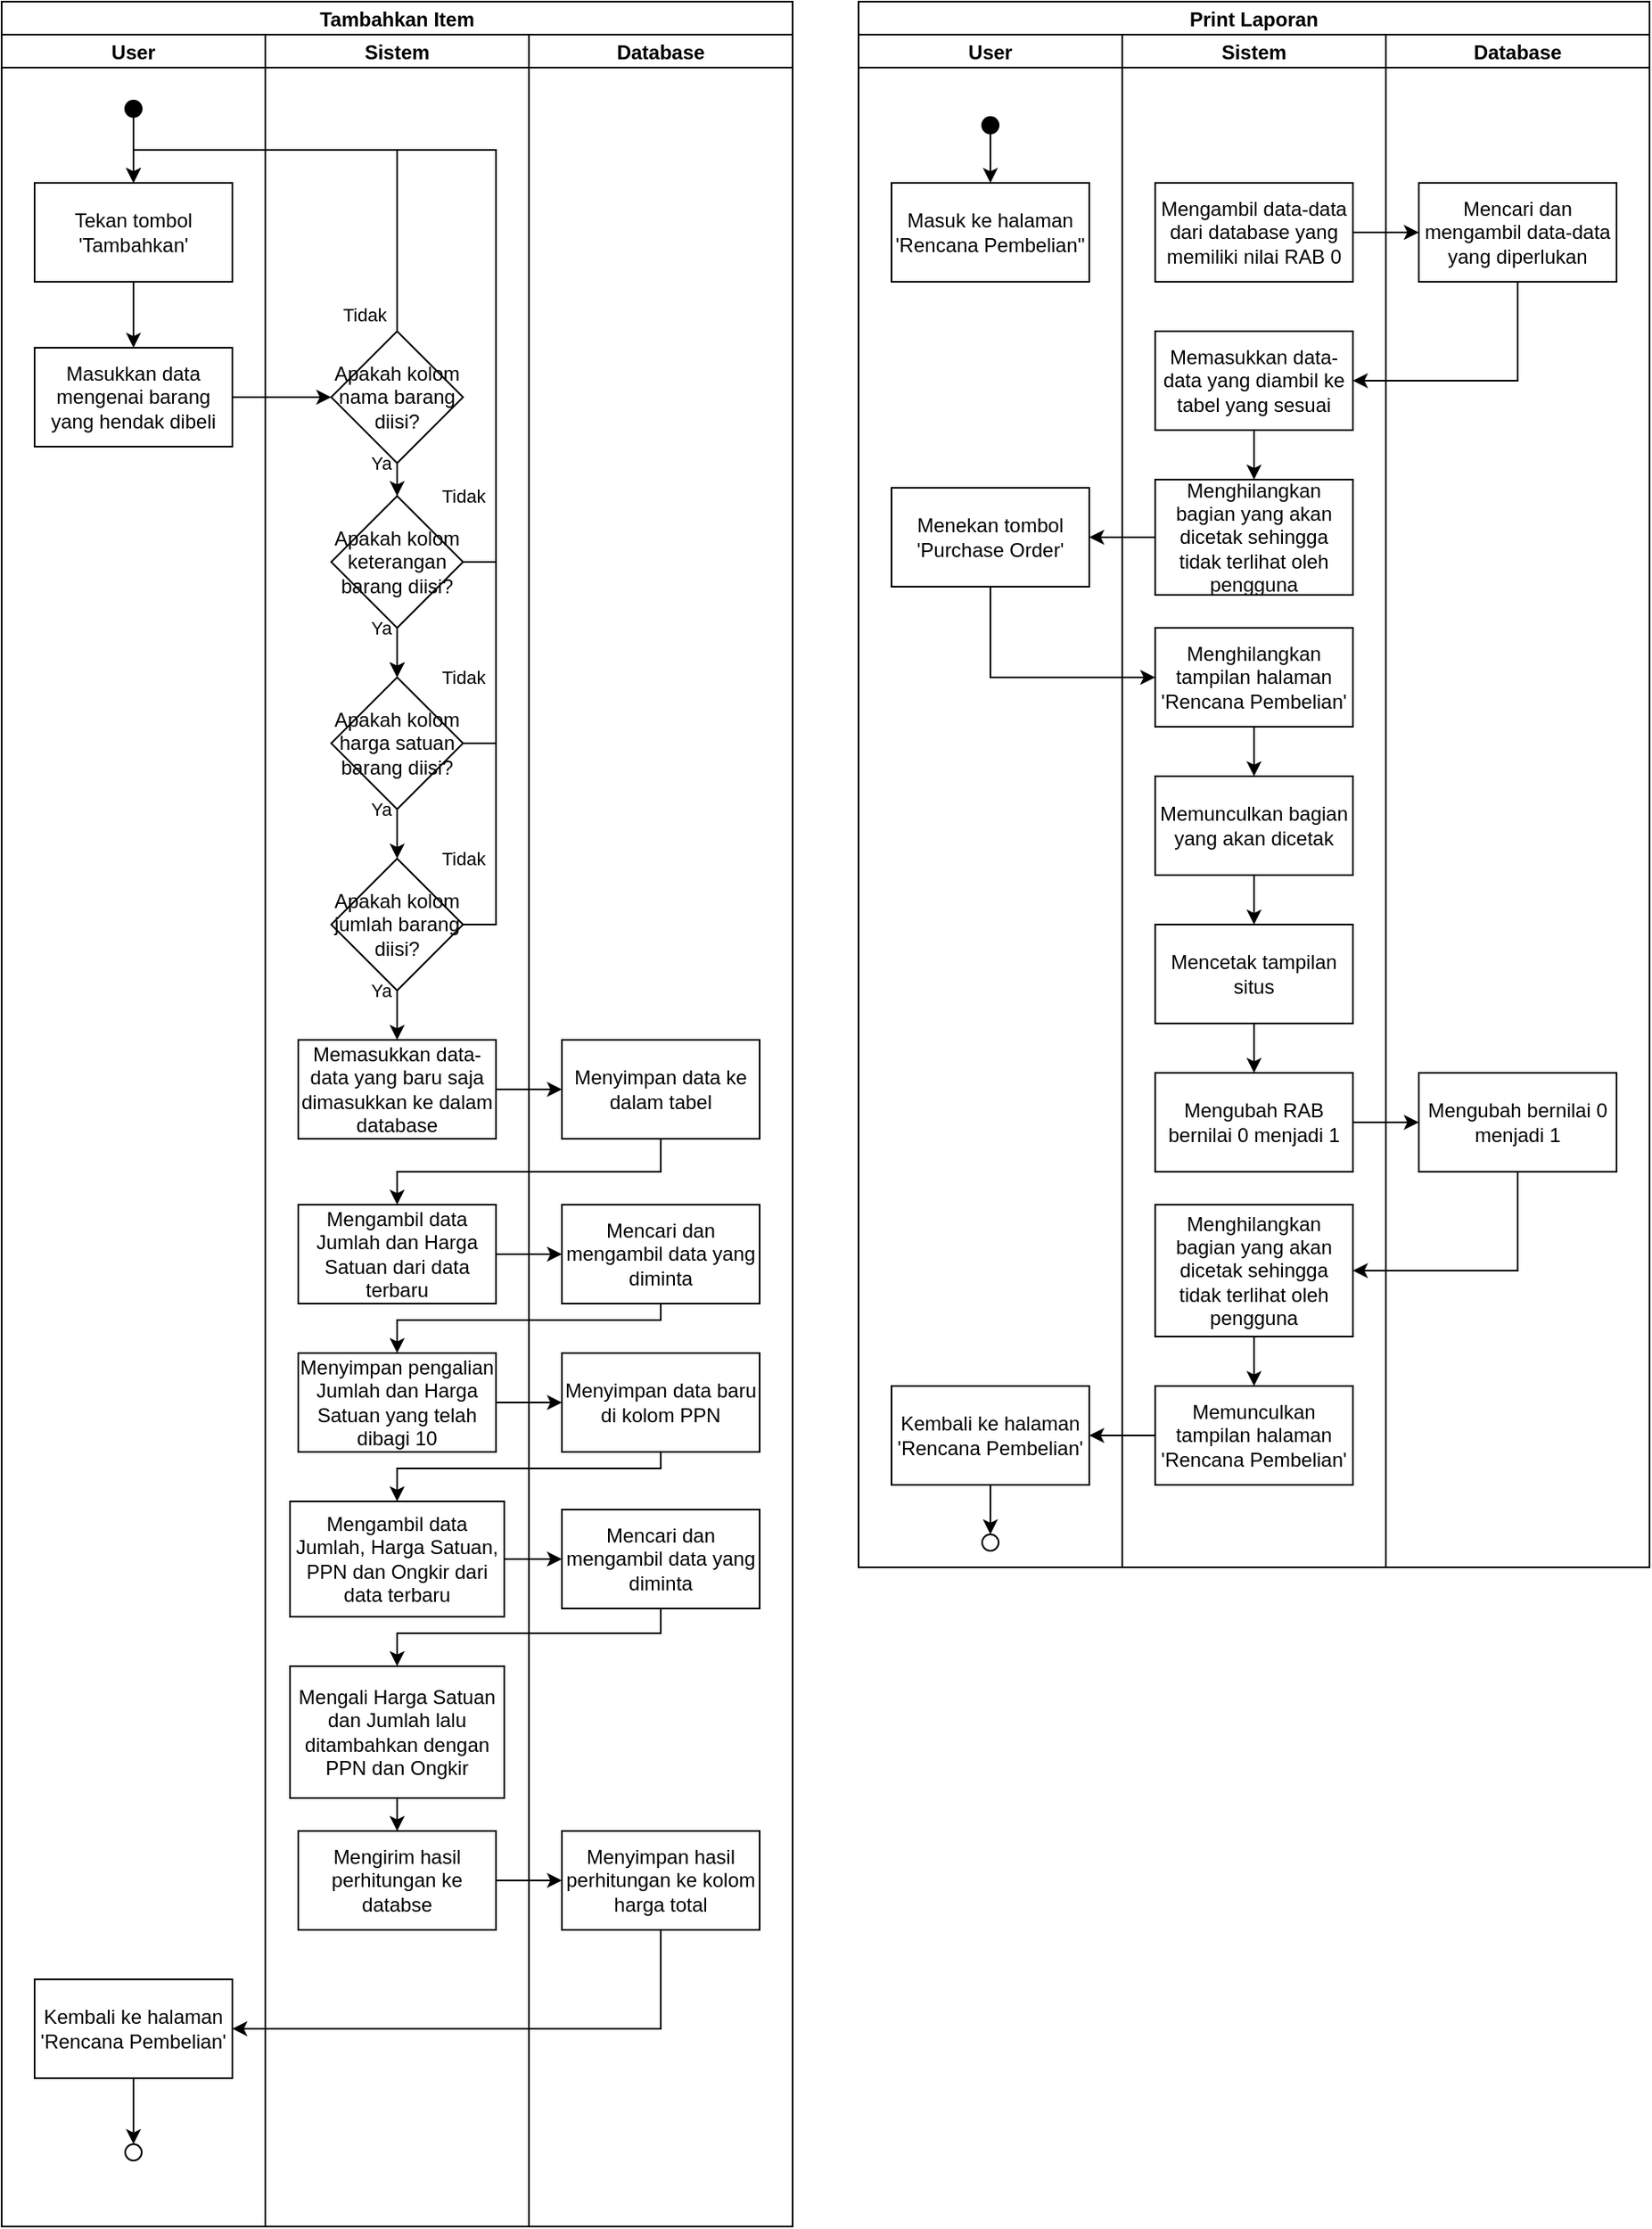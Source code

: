 <mxfile version="16.0.3" type="device"><diagram id="oV22m1sZ9JzdikuuTh-x" name="Page-1"><mxGraphModel dx="827" dy="1583" grid="1" gridSize="10" guides="1" tooltips="1" connect="1" arrows="1" fold="1" page="1" pageScale="1" pageWidth="850" pageHeight="1100" math="0" shadow="0"><root><mxCell id="0"/><mxCell id="1" parent="0"/><mxCell id="W0EeE4xZRouURpF5LVWu-1" value="Tambahkan Item" style="swimlane;childLayout=stackLayout;resizeParent=1;resizeParentMax=0;startSize=20;" vertex="1" parent="1"><mxGeometry y="-1080" width="480" height="1350" as="geometry"/></mxCell><mxCell id="W0EeE4xZRouURpF5LVWu-2" value="User" style="swimlane;startSize=20;" vertex="1" parent="W0EeE4xZRouURpF5LVWu-1"><mxGeometry y="20" width="160" height="1330" as="geometry"/></mxCell><mxCell id="W0EeE4xZRouURpF5LVWu-9" style="edgeStyle=orthogonalEdgeStyle;rounded=0;orthogonalLoop=1;jettySize=auto;html=1;entryX=0.5;entryY=0;entryDx=0;entryDy=0;" edge="1" parent="W0EeE4xZRouURpF5LVWu-2" source="W0EeE4xZRouURpF5LVWu-5" target="W0EeE4xZRouURpF5LVWu-8"><mxGeometry relative="1" as="geometry"/></mxCell><mxCell id="W0EeE4xZRouURpF5LVWu-5" value="Tekan tombol 'Tambahkan'" style="rounded=0;whiteSpace=wrap;html=1;" vertex="1" parent="W0EeE4xZRouURpF5LVWu-2"><mxGeometry x="20" y="90" width="120" height="60" as="geometry"/></mxCell><mxCell id="W0EeE4xZRouURpF5LVWu-7" style="edgeStyle=orthogonalEdgeStyle;rounded=0;orthogonalLoop=1;jettySize=auto;html=1;entryX=0.5;entryY=0;entryDx=0;entryDy=0;" edge="1" parent="W0EeE4xZRouURpF5LVWu-2" source="W0EeE4xZRouURpF5LVWu-6" target="W0EeE4xZRouURpF5LVWu-5"><mxGeometry relative="1" as="geometry"/></mxCell><mxCell id="W0EeE4xZRouURpF5LVWu-6" value="" style="ellipse;whiteSpace=wrap;html=1;aspect=fixed;fillColor=#000000;" vertex="1" parent="W0EeE4xZRouURpF5LVWu-2"><mxGeometry x="75" y="40" width="10" height="10" as="geometry"/></mxCell><mxCell id="W0EeE4xZRouURpF5LVWu-8" value="Masukkan data mengenai barang yang hendak dibeli" style="rounded=0;whiteSpace=wrap;html=1;fillColor=#FFFFFF;" vertex="1" parent="W0EeE4xZRouURpF5LVWu-2"><mxGeometry x="20" y="190" width="120" height="60" as="geometry"/></mxCell><mxCell id="W0EeE4xZRouURpF5LVWu-57" style="edgeStyle=orthogonalEdgeStyle;rounded=0;orthogonalLoop=1;jettySize=auto;html=1;entryX=0.5;entryY=0;entryDx=0;entryDy=0;" edge="1" parent="W0EeE4xZRouURpF5LVWu-2" source="W0EeE4xZRouURpF5LVWu-54" target="W0EeE4xZRouURpF5LVWu-56"><mxGeometry relative="1" as="geometry"/></mxCell><mxCell id="W0EeE4xZRouURpF5LVWu-54" value="Kembali ke halaman 'Rencana Pembelian'" style="rounded=0;whiteSpace=wrap;html=1;fillColor=#FFFFFF;" vertex="1" parent="W0EeE4xZRouURpF5LVWu-2"><mxGeometry x="20" y="1180" width="120" height="60" as="geometry"/></mxCell><mxCell id="W0EeE4xZRouURpF5LVWu-56" value="" style="ellipse;whiteSpace=wrap;html=1;aspect=fixed;fillColor=#FFFFFF;" vertex="1" parent="W0EeE4xZRouURpF5LVWu-2"><mxGeometry x="75" y="1280" width="10" height="10" as="geometry"/></mxCell><mxCell id="W0EeE4xZRouURpF5LVWu-3" value="Sistem" style="swimlane;startSize=20;" vertex="1" parent="W0EeE4xZRouURpF5LVWu-1"><mxGeometry x="160" y="20" width="160" height="1330" as="geometry"/></mxCell><mxCell id="W0EeE4xZRouURpF5LVWu-12" value="Memasukkan data-data yang baru saja dimasukkan ke dalam database" style="rounded=0;whiteSpace=wrap;html=1;fillColor=#FFFFFF;" vertex="1" parent="W0EeE4xZRouURpF5LVWu-3"><mxGeometry x="20" y="610" width="120" height="60" as="geometry"/></mxCell><mxCell id="W0EeE4xZRouURpF5LVWu-21" value="Ya" style="edgeStyle=orthogonalEdgeStyle;rounded=0;orthogonalLoop=1;jettySize=auto;html=1;entryX=0.5;entryY=0;entryDx=0;entryDy=0;" edge="1" parent="W0EeE4xZRouURpF5LVWu-3" source="W0EeE4xZRouURpF5LVWu-17" target="W0EeE4xZRouURpF5LVWu-20"><mxGeometry x="0.333" y="-10" relative="1" as="geometry"><mxPoint as="offset"/></mxGeometry></mxCell><mxCell id="W0EeE4xZRouURpF5LVWu-17" value="Apakah kolom nama barang diisi?" style="rhombus;whiteSpace=wrap;html=1;fillColor=#FFFFFF;" vertex="1" parent="W0EeE4xZRouURpF5LVWu-3"><mxGeometry x="40" y="180" width="80" height="80" as="geometry"/></mxCell><mxCell id="W0EeE4xZRouURpF5LVWu-25" style="edgeStyle=orthogonalEdgeStyle;rounded=0;orthogonalLoop=1;jettySize=auto;html=1;entryX=0.5;entryY=0;entryDx=0;entryDy=0;" edge="1" parent="W0EeE4xZRouURpF5LVWu-3" source="W0EeE4xZRouURpF5LVWu-20" target="W0EeE4xZRouURpF5LVWu-24"><mxGeometry relative="1" as="geometry"/></mxCell><mxCell id="W0EeE4xZRouURpF5LVWu-26" value="Ya" style="edgeStyle=orthogonalEdgeStyle;rounded=0;orthogonalLoop=1;jettySize=auto;html=1;" edge="1" parent="W0EeE4xZRouURpF5LVWu-3" source="W0EeE4xZRouURpF5LVWu-20" target="W0EeE4xZRouURpF5LVWu-24"><mxGeometry x="-1" y="-10" relative="1" as="geometry"><mxPoint as="offset"/></mxGeometry></mxCell><mxCell id="W0EeE4xZRouURpF5LVWu-20" value="Apakah kolom keterangan barang diisi?" style="rhombus;whiteSpace=wrap;html=1;fillColor=#FFFFFF;" vertex="1" parent="W0EeE4xZRouURpF5LVWu-3"><mxGeometry x="40" y="280" width="80" height="80" as="geometry"/></mxCell><mxCell id="W0EeE4xZRouURpF5LVWu-29" value="Ya" style="edgeStyle=orthogonalEdgeStyle;rounded=0;orthogonalLoop=1;jettySize=auto;html=1;entryX=0.5;entryY=0;entryDx=0;entryDy=0;" edge="1" parent="W0EeE4xZRouURpF5LVWu-3" source="W0EeE4xZRouURpF5LVWu-24" target="W0EeE4xZRouURpF5LVWu-28"><mxGeometry x="-1" y="-10" relative="1" as="geometry"><mxPoint as="offset"/></mxGeometry></mxCell><mxCell id="W0EeE4xZRouURpF5LVWu-24" value="Apakah kolom harga satuan barang diisi?" style="rhombus;whiteSpace=wrap;html=1;fillColor=#FFFFFF;" vertex="1" parent="W0EeE4xZRouURpF5LVWu-3"><mxGeometry x="40" y="390" width="80" height="80" as="geometry"/></mxCell><mxCell id="W0EeE4xZRouURpF5LVWu-32" value="Ya" style="edgeStyle=orthogonalEdgeStyle;rounded=0;orthogonalLoop=1;jettySize=auto;html=1;entryX=0.5;entryY=0;entryDx=0;entryDy=0;" edge="1" parent="W0EeE4xZRouURpF5LVWu-3" source="W0EeE4xZRouURpF5LVWu-28" target="W0EeE4xZRouURpF5LVWu-12"><mxGeometry x="-1" y="-10" relative="1" as="geometry"><mxPoint as="offset"/></mxGeometry></mxCell><mxCell id="W0EeE4xZRouURpF5LVWu-28" value="Apakah kolom jumlah barang diisi?" style="rhombus;whiteSpace=wrap;html=1;fillColor=#FFFFFF;" vertex="1" parent="W0EeE4xZRouURpF5LVWu-3"><mxGeometry x="40" y="500" width="80" height="80" as="geometry"/></mxCell><mxCell id="W0EeE4xZRouURpF5LVWu-33" value="Mengambil data Jumlah dan Harga Satuan dari data terbaru" style="rounded=0;whiteSpace=wrap;html=1;fillColor=#FFFFFF;" vertex="1" parent="W0EeE4xZRouURpF5LVWu-3"><mxGeometry x="20" y="710" width="120" height="60" as="geometry"/></mxCell><mxCell id="W0EeE4xZRouURpF5LVWu-38" value="Menyimpan pengalian Jumlah dan Harga Satuan yang telah dibagi 10" style="rounded=0;whiteSpace=wrap;html=1;fillColor=#FFFFFF;" vertex="1" parent="W0EeE4xZRouURpF5LVWu-3"><mxGeometry x="20" y="800" width="120" height="60" as="geometry"/></mxCell><mxCell id="W0EeE4xZRouURpF5LVWu-42" value="Mengambil data Jumlah, Harga Satuan, PPN dan Ongkir dari data terbaru" style="rounded=0;whiteSpace=wrap;html=1;fillColor=#FFFFFF;" vertex="1" parent="W0EeE4xZRouURpF5LVWu-3"><mxGeometry x="15" y="890" width="130" height="70" as="geometry"/></mxCell><mxCell id="W0EeE4xZRouURpF5LVWu-51" style="edgeStyle=orthogonalEdgeStyle;rounded=0;orthogonalLoop=1;jettySize=auto;html=1;entryX=0.5;entryY=0;entryDx=0;entryDy=0;" edge="1" parent="W0EeE4xZRouURpF5LVWu-3" source="W0EeE4xZRouURpF5LVWu-47" target="W0EeE4xZRouURpF5LVWu-50"><mxGeometry relative="1" as="geometry"/></mxCell><mxCell id="W0EeE4xZRouURpF5LVWu-47" value="Mengali Harga Satuan dan Jumlah lalu ditambahkan dengan PPN dan Ongkir" style="rounded=0;whiteSpace=wrap;html=1;fillColor=#FFFFFF;" vertex="1" parent="W0EeE4xZRouURpF5LVWu-3"><mxGeometry x="15" y="990" width="130" height="80" as="geometry"/></mxCell><mxCell id="W0EeE4xZRouURpF5LVWu-50" value="Mengirim hasil perhitungan ke databse" style="rounded=0;whiteSpace=wrap;html=1;fillColor=#FFFFFF;" vertex="1" parent="W0EeE4xZRouURpF5LVWu-3"><mxGeometry x="20" y="1090" width="120" height="60" as="geometry"/></mxCell><mxCell id="W0EeE4xZRouURpF5LVWu-18" style="edgeStyle=orthogonalEdgeStyle;rounded=0;orthogonalLoop=1;jettySize=auto;html=1;entryX=0;entryY=0.5;entryDx=0;entryDy=0;" edge="1" parent="W0EeE4xZRouURpF5LVWu-1" source="W0EeE4xZRouURpF5LVWu-8" target="W0EeE4xZRouURpF5LVWu-17"><mxGeometry relative="1" as="geometry"/></mxCell><mxCell id="W0EeE4xZRouURpF5LVWu-19" value="Tidak" style="edgeStyle=orthogonalEdgeStyle;rounded=0;orthogonalLoop=1;jettySize=auto;html=1;entryX=0.5;entryY=0;entryDx=0;entryDy=0;" edge="1" parent="W0EeE4xZRouURpF5LVWu-1" source="W0EeE4xZRouURpF5LVWu-17" target="W0EeE4xZRouURpF5LVWu-5"><mxGeometry x="-0.931" y="20" relative="1" as="geometry"><mxPoint x="80" y="100" as="targetPoint"/><Array as="points"><mxPoint x="240" y="90"/><mxPoint x="80" y="90"/></Array><mxPoint as="offset"/></mxGeometry></mxCell><mxCell id="W0EeE4xZRouURpF5LVWu-16" style="edgeStyle=orthogonalEdgeStyle;rounded=0;orthogonalLoop=1;jettySize=auto;html=1;entryX=0;entryY=0.5;entryDx=0;entryDy=0;" edge="1" parent="W0EeE4xZRouURpF5LVWu-1" source="W0EeE4xZRouURpF5LVWu-12" target="W0EeE4xZRouURpF5LVWu-15"><mxGeometry relative="1" as="geometry"/></mxCell><mxCell id="W0EeE4xZRouURpF5LVWu-4" value="Database" style="swimlane;startSize=20;" vertex="1" parent="W0EeE4xZRouURpF5LVWu-1"><mxGeometry x="320" y="20" width="160" height="1330" as="geometry"/></mxCell><mxCell id="W0EeE4xZRouURpF5LVWu-15" value="Menyimpan data ke dalam tabel" style="rounded=0;whiteSpace=wrap;html=1;fillColor=#FFFFFF;" vertex="1" parent="W0EeE4xZRouURpF5LVWu-4"><mxGeometry x="20" y="610" width="120" height="60" as="geometry"/></mxCell><mxCell id="W0EeE4xZRouURpF5LVWu-35" value="Mencari dan mengambil data yang diminta" style="rounded=0;whiteSpace=wrap;html=1;fillColor=#FFFFFF;" vertex="1" parent="W0EeE4xZRouURpF5LVWu-4"><mxGeometry x="20" y="710" width="120" height="60" as="geometry"/></mxCell><mxCell id="W0EeE4xZRouURpF5LVWu-40" value="Menyimpan data baru di kolom PPN" style="rounded=0;whiteSpace=wrap;html=1;fillColor=#FFFFFF;" vertex="1" parent="W0EeE4xZRouURpF5LVWu-4"><mxGeometry x="20" y="800" width="120" height="60" as="geometry"/></mxCell><mxCell id="W0EeE4xZRouURpF5LVWu-44" value="Mencari dan mengambil data yang diminta" style="rounded=0;whiteSpace=wrap;html=1;fillColor=#FFFFFF;" vertex="1" parent="W0EeE4xZRouURpF5LVWu-4"><mxGeometry x="20" y="895" width="120" height="60" as="geometry"/></mxCell><mxCell id="W0EeE4xZRouURpF5LVWu-52" value="Menyimpan hasil perhitungan ke kolom harga total" style="rounded=0;whiteSpace=wrap;html=1;fillColor=#FFFFFF;" vertex="1" parent="W0EeE4xZRouURpF5LVWu-4"><mxGeometry x="20" y="1090" width="120" height="60" as="geometry"/></mxCell><mxCell id="W0EeE4xZRouURpF5LVWu-34" style="edgeStyle=orthogonalEdgeStyle;rounded=0;orthogonalLoop=1;jettySize=auto;html=1;entryX=0.5;entryY=0;entryDx=0;entryDy=0;" edge="1" parent="W0EeE4xZRouURpF5LVWu-1" source="W0EeE4xZRouURpF5LVWu-15" target="W0EeE4xZRouURpF5LVWu-33"><mxGeometry relative="1" as="geometry"><Array as="points"><mxPoint x="400" y="710"/><mxPoint x="240" y="710"/></Array></mxGeometry></mxCell><mxCell id="W0EeE4xZRouURpF5LVWu-36" style="edgeStyle=orthogonalEdgeStyle;rounded=0;orthogonalLoop=1;jettySize=auto;html=1;entryX=0;entryY=0.5;entryDx=0;entryDy=0;" edge="1" parent="W0EeE4xZRouURpF5LVWu-1" source="W0EeE4xZRouURpF5LVWu-33" target="W0EeE4xZRouURpF5LVWu-35"><mxGeometry relative="1" as="geometry"/></mxCell><mxCell id="W0EeE4xZRouURpF5LVWu-39" style="edgeStyle=orthogonalEdgeStyle;rounded=0;orthogonalLoop=1;jettySize=auto;html=1;" edge="1" parent="W0EeE4xZRouURpF5LVWu-1" source="W0EeE4xZRouURpF5LVWu-35"><mxGeometry relative="1" as="geometry"><mxPoint x="240" y="820" as="targetPoint"/><Array as="points"><mxPoint x="400" y="800"/><mxPoint x="240" y="800"/></Array></mxGeometry></mxCell><mxCell id="W0EeE4xZRouURpF5LVWu-41" style="edgeStyle=orthogonalEdgeStyle;rounded=0;orthogonalLoop=1;jettySize=auto;html=1;entryX=0;entryY=0.5;entryDx=0;entryDy=0;" edge="1" parent="W0EeE4xZRouURpF5LVWu-1" source="W0EeE4xZRouURpF5LVWu-38" target="W0EeE4xZRouURpF5LVWu-40"><mxGeometry relative="1" as="geometry"/></mxCell><mxCell id="W0EeE4xZRouURpF5LVWu-43" style="edgeStyle=orthogonalEdgeStyle;rounded=0;orthogonalLoop=1;jettySize=auto;html=1;entryX=0.5;entryY=0;entryDx=0;entryDy=0;" edge="1" parent="W0EeE4xZRouURpF5LVWu-1" source="W0EeE4xZRouURpF5LVWu-40" target="W0EeE4xZRouURpF5LVWu-42"><mxGeometry relative="1" as="geometry"><Array as="points"><mxPoint x="400" y="890"/><mxPoint x="240" y="890"/></Array></mxGeometry></mxCell><mxCell id="W0EeE4xZRouURpF5LVWu-45" style="edgeStyle=orthogonalEdgeStyle;rounded=0;orthogonalLoop=1;jettySize=auto;html=1;entryX=0;entryY=0.5;entryDx=0;entryDy=0;" edge="1" parent="W0EeE4xZRouURpF5LVWu-1" source="W0EeE4xZRouURpF5LVWu-42" target="W0EeE4xZRouURpF5LVWu-44"><mxGeometry relative="1" as="geometry"/></mxCell><mxCell id="W0EeE4xZRouURpF5LVWu-49" style="edgeStyle=orthogonalEdgeStyle;rounded=0;orthogonalLoop=1;jettySize=auto;html=1;entryX=0.5;entryY=0;entryDx=0;entryDy=0;" edge="1" parent="W0EeE4xZRouURpF5LVWu-1" source="W0EeE4xZRouURpF5LVWu-44" target="W0EeE4xZRouURpF5LVWu-47"><mxGeometry relative="1" as="geometry"><Array as="points"><mxPoint x="400" y="990"/><mxPoint x="240" y="990"/></Array></mxGeometry></mxCell><mxCell id="W0EeE4xZRouURpF5LVWu-53" style="edgeStyle=orthogonalEdgeStyle;rounded=0;orthogonalLoop=1;jettySize=auto;html=1;entryX=0;entryY=0.5;entryDx=0;entryDy=0;" edge="1" parent="W0EeE4xZRouURpF5LVWu-1" source="W0EeE4xZRouURpF5LVWu-50" target="W0EeE4xZRouURpF5LVWu-52"><mxGeometry relative="1" as="geometry"/></mxCell><mxCell id="W0EeE4xZRouURpF5LVWu-55" style="edgeStyle=orthogonalEdgeStyle;rounded=0;orthogonalLoop=1;jettySize=auto;html=1;entryX=1;entryY=0.5;entryDx=0;entryDy=0;" edge="1" parent="W0EeE4xZRouURpF5LVWu-1" source="W0EeE4xZRouURpF5LVWu-52" target="W0EeE4xZRouURpF5LVWu-54"><mxGeometry relative="1" as="geometry"><Array as="points"><mxPoint x="400" y="1230"/></Array></mxGeometry></mxCell><mxCell id="W0EeE4xZRouURpF5LVWu-23" value="Tidak" style="endArrow=none;html=1;rounded=0;exitX=1;exitY=0.5;exitDx=0;exitDy=0;" edge="1" parent="1" source="W0EeE4xZRouURpF5LVWu-20"><mxGeometry x="-0.636" y="20" width="50" height="50" relative="1" as="geometry"><mxPoint x="220" y="-730" as="sourcePoint"/><mxPoint x="240" y="-990" as="targetPoint"/><Array as="points"><mxPoint x="300" y="-740"/><mxPoint x="300" y="-990"/></Array><mxPoint as="offset"/></mxGeometry></mxCell><mxCell id="W0EeE4xZRouURpF5LVWu-27" value="Tidak" style="endArrow=none;html=1;rounded=0;exitX=1;exitY=0.5;exitDx=0;exitDy=0;" edge="1" parent="1" source="W0EeE4xZRouURpF5LVWu-24"><mxGeometry x="-0.077" y="20" width="50" height="50" relative="1" as="geometry"><mxPoint x="220" y="-630" as="sourcePoint"/><mxPoint x="300" y="-740" as="targetPoint"/><Array as="points"><mxPoint x="300" y="-630"/></Array><mxPoint as="offset"/></mxGeometry></mxCell><mxCell id="W0EeE4xZRouURpF5LVWu-30" value="Tidak" style="endArrow=none;html=1;rounded=0;exitX=1;exitY=0.5;exitDx=0;exitDy=0;" edge="1" parent="1" source="W0EeE4xZRouURpF5LVWu-28"><mxGeometry x="-0.077" y="20" width="50" height="50" relative="1" as="geometry"><mxPoint x="220" y="-530" as="sourcePoint"/><mxPoint x="300" y="-630" as="targetPoint"/><Array as="points"><mxPoint x="300" y="-520"/></Array><mxPoint as="offset"/></mxGeometry></mxCell><mxCell id="W0EeE4xZRouURpF5LVWu-58" value="Print Laporan" style="swimlane;childLayout=stackLayout;resizeParent=1;resizeParentMax=0;startSize=20;fillColor=#FFFFFF;" vertex="1" parent="1"><mxGeometry x="520" y="-1080" width="480" height="950" as="geometry"/></mxCell><mxCell id="W0EeE4xZRouURpF5LVWu-59" value="User" style="swimlane;startSize=20;fillColor=#FFFFFF;" vertex="1" parent="W0EeE4xZRouURpF5LVWu-58"><mxGeometry y="20" width="160" height="930" as="geometry"/></mxCell><mxCell id="W0EeE4xZRouURpF5LVWu-74" value="Menekan tombol 'Purchase Order'" style="rounded=0;whiteSpace=wrap;html=1;fillColor=#FFFFFF;" vertex="1" parent="W0EeE4xZRouURpF5LVWu-59"><mxGeometry x="20" y="275" width="120" height="60" as="geometry"/></mxCell><mxCell id="W0EeE4xZRouURpF5LVWu-96" style="edgeStyle=orthogonalEdgeStyle;rounded=0;orthogonalLoop=1;jettySize=auto;html=1;entryX=0.5;entryY=0;entryDx=0;entryDy=0;" edge="1" parent="W0EeE4xZRouURpF5LVWu-59" source="W0EeE4xZRouURpF5LVWu-91" target="W0EeE4xZRouURpF5LVWu-93"><mxGeometry relative="1" as="geometry"/></mxCell><mxCell id="W0EeE4xZRouURpF5LVWu-91" value="Kembali ke halaman 'Rencana Pembelian'" style="rounded=0;whiteSpace=wrap;html=1;fillColor=#FFFFFF;" vertex="1" parent="W0EeE4xZRouURpF5LVWu-59"><mxGeometry x="20" y="820" width="120" height="60" as="geometry"/></mxCell><mxCell id="W0EeE4xZRouURpF5LVWu-93" value="" style="ellipse;whiteSpace=wrap;html=1;aspect=fixed;fillColor=#FFFFFF;" vertex="1" parent="W0EeE4xZRouURpF5LVWu-59"><mxGeometry x="75" y="910" width="10" height="10" as="geometry"/></mxCell><mxCell id="W0EeE4xZRouURpF5LVWu-99" value="Masuk ke halaman 'Rencana Pembelian''" style="rounded=0;whiteSpace=wrap;html=1;fillColor=#FFFFFF;" vertex="1" parent="W0EeE4xZRouURpF5LVWu-59"><mxGeometry x="20" y="90" width="120" height="60" as="geometry"/></mxCell><mxCell id="W0EeE4xZRouURpF5LVWu-100" style="edgeStyle=orthogonalEdgeStyle;rounded=0;orthogonalLoop=1;jettySize=auto;html=1;entryX=0.5;entryY=0;entryDx=0;entryDy=0;" edge="1" parent="W0EeE4xZRouURpF5LVWu-59" source="W0EeE4xZRouURpF5LVWu-97" target="W0EeE4xZRouURpF5LVWu-99"><mxGeometry relative="1" as="geometry"/></mxCell><mxCell id="W0EeE4xZRouURpF5LVWu-97" value="" style="ellipse;whiteSpace=wrap;html=1;aspect=fixed;fillColor=#000000;" vertex="1" parent="W0EeE4xZRouURpF5LVWu-59"><mxGeometry x="75" y="50" width="10" height="10" as="geometry"/></mxCell><mxCell id="W0EeE4xZRouURpF5LVWu-60" value="Sistem" style="swimlane;startSize=20;fillColor=#FFFFFF;" vertex="1" parent="W0EeE4xZRouURpF5LVWu-58"><mxGeometry x="160" y="20" width="160" height="930" as="geometry"/></mxCell><mxCell id="W0EeE4xZRouURpF5LVWu-62" value="Mengambil data-data dari database yang memiliki nilai RAB 0" style="rounded=0;whiteSpace=wrap;html=1;fillColor=#FFFFFF;" vertex="1" parent="W0EeE4xZRouURpF5LVWu-60"><mxGeometry x="20" y="90" width="120" height="60" as="geometry"/></mxCell><mxCell id="W0EeE4xZRouURpF5LVWu-68" style="edgeStyle=orthogonalEdgeStyle;rounded=0;orthogonalLoop=1;jettySize=auto;html=1;entryX=0.5;entryY=0;entryDx=0;entryDy=0;" edge="1" parent="W0EeE4xZRouURpF5LVWu-60" source="W0EeE4xZRouURpF5LVWu-65" target="W0EeE4xZRouURpF5LVWu-67"><mxGeometry relative="1" as="geometry"/></mxCell><mxCell id="W0EeE4xZRouURpF5LVWu-65" value="Memasukkan data-data yang diambil ke tabel yang sesuai" style="rounded=0;whiteSpace=wrap;html=1;fillColor=#FFFFFF;" vertex="1" parent="W0EeE4xZRouURpF5LVWu-60"><mxGeometry x="20" y="180" width="120" height="60" as="geometry"/></mxCell><mxCell id="W0EeE4xZRouURpF5LVWu-67" value="Menghilangkan bagian yang akan dicetak sehingga tidak terlihat oleh pengguna" style="rounded=0;whiteSpace=wrap;html=1;fillColor=#FFFFFF;" vertex="1" parent="W0EeE4xZRouURpF5LVWu-60"><mxGeometry x="20" y="270" width="120" height="70" as="geometry"/></mxCell><mxCell id="W0EeE4xZRouURpF5LVWu-80" style="edgeStyle=orthogonalEdgeStyle;rounded=0;orthogonalLoop=1;jettySize=auto;html=1;entryX=0.5;entryY=0;entryDx=0;entryDy=0;" edge="1" parent="W0EeE4xZRouURpF5LVWu-60" source="W0EeE4xZRouURpF5LVWu-77" target="W0EeE4xZRouURpF5LVWu-79"><mxGeometry relative="1" as="geometry"/></mxCell><mxCell id="W0EeE4xZRouURpF5LVWu-77" value="Menghilangkan tampilan halaman 'Rencana Pembelian'" style="rounded=0;whiteSpace=wrap;html=1;fillColor=#FFFFFF;" vertex="1" parent="W0EeE4xZRouURpF5LVWu-60"><mxGeometry x="20" y="360" width="120" height="60" as="geometry"/></mxCell><mxCell id="W0EeE4xZRouURpF5LVWu-82" style="edgeStyle=orthogonalEdgeStyle;rounded=0;orthogonalLoop=1;jettySize=auto;html=1;entryX=0.5;entryY=0;entryDx=0;entryDy=0;" edge="1" parent="W0EeE4xZRouURpF5LVWu-60" source="W0EeE4xZRouURpF5LVWu-79" target="W0EeE4xZRouURpF5LVWu-81"><mxGeometry relative="1" as="geometry"/></mxCell><mxCell id="W0EeE4xZRouURpF5LVWu-79" value="Memunculkan bagian yang akan dicetak" style="rounded=0;whiteSpace=wrap;html=1;fillColor=#FFFFFF;" vertex="1" parent="W0EeE4xZRouURpF5LVWu-60"><mxGeometry x="20" y="450" width="120" height="60" as="geometry"/></mxCell><mxCell id="W0EeE4xZRouURpF5LVWu-85" style="edgeStyle=orthogonalEdgeStyle;rounded=0;orthogonalLoop=1;jettySize=auto;html=1;entryX=0.5;entryY=0;entryDx=0;entryDy=0;" edge="1" parent="W0EeE4xZRouURpF5LVWu-60" source="W0EeE4xZRouURpF5LVWu-81" target="W0EeE4xZRouURpF5LVWu-83"><mxGeometry relative="1" as="geometry"/></mxCell><mxCell id="W0EeE4xZRouURpF5LVWu-81" value="Mencetak tampilan situs" style="rounded=0;whiteSpace=wrap;html=1;fillColor=#FFFFFF;" vertex="1" parent="W0EeE4xZRouURpF5LVWu-60"><mxGeometry x="20" y="540" width="120" height="60" as="geometry"/></mxCell><mxCell id="W0EeE4xZRouURpF5LVWu-83" value="Mengubah RAB bernilai 0 menjadi 1" style="rounded=0;whiteSpace=wrap;html=1;fillColor=#FFFFFF;" vertex="1" parent="W0EeE4xZRouURpF5LVWu-60"><mxGeometry x="20" y="630" width="120" height="60" as="geometry"/></mxCell><mxCell id="W0EeE4xZRouURpF5LVWu-90" style="edgeStyle=orthogonalEdgeStyle;rounded=0;orthogonalLoop=1;jettySize=auto;html=1;entryX=0.5;entryY=0;entryDx=0;entryDy=0;" edge="1" parent="W0EeE4xZRouURpF5LVWu-60" source="W0EeE4xZRouURpF5LVWu-87" target="W0EeE4xZRouURpF5LVWu-89"><mxGeometry relative="1" as="geometry"/></mxCell><mxCell id="W0EeE4xZRouURpF5LVWu-87" value="Menghilangkan bagian yang akan dicetak sehingga tidak terlihat oleh pengguna" style="rounded=0;whiteSpace=wrap;html=1;fillColor=#FFFFFF;" vertex="1" parent="W0EeE4xZRouURpF5LVWu-60"><mxGeometry x="20" y="710" width="120" height="80" as="geometry"/></mxCell><mxCell id="W0EeE4xZRouURpF5LVWu-89" value="Memunculkan tampilan halaman 'Rencana Pembelian'" style="rounded=0;whiteSpace=wrap;html=1;fillColor=#FFFFFF;" vertex="1" parent="W0EeE4xZRouURpF5LVWu-60"><mxGeometry x="20" y="820" width="120" height="60" as="geometry"/></mxCell><mxCell id="W0EeE4xZRouURpF5LVWu-64" style="edgeStyle=orthogonalEdgeStyle;rounded=0;orthogonalLoop=1;jettySize=auto;html=1;entryX=0;entryY=0.5;entryDx=0;entryDy=0;" edge="1" parent="W0EeE4xZRouURpF5LVWu-58" source="W0EeE4xZRouURpF5LVWu-62" target="W0EeE4xZRouURpF5LVWu-63"><mxGeometry relative="1" as="geometry"/></mxCell><mxCell id="W0EeE4xZRouURpF5LVWu-66" style="edgeStyle=orthogonalEdgeStyle;rounded=0;orthogonalLoop=1;jettySize=auto;html=1;entryX=1;entryY=0.5;entryDx=0;entryDy=0;" edge="1" parent="W0EeE4xZRouURpF5LVWu-58" source="W0EeE4xZRouURpF5LVWu-63" target="W0EeE4xZRouURpF5LVWu-65"><mxGeometry relative="1" as="geometry"><Array as="points"><mxPoint x="400" y="230"/></Array></mxGeometry></mxCell><mxCell id="W0EeE4xZRouURpF5LVWu-76" style="edgeStyle=orthogonalEdgeStyle;rounded=0;orthogonalLoop=1;jettySize=auto;html=1;entryX=1;entryY=0.5;entryDx=0;entryDy=0;" edge="1" parent="W0EeE4xZRouURpF5LVWu-58" source="W0EeE4xZRouURpF5LVWu-67" target="W0EeE4xZRouURpF5LVWu-74"><mxGeometry relative="1" as="geometry"/></mxCell><mxCell id="W0EeE4xZRouURpF5LVWu-78" style="edgeStyle=orthogonalEdgeStyle;rounded=0;orthogonalLoop=1;jettySize=auto;html=1;entryX=0;entryY=0.5;entryDx=0;entryDy=0;" edge="1" parent="W0EeE4xZRouURpF5LVWu-58" source="W0EeE4xZRouURpF5LVWu-74" target="W0EeE4xZRouURpF5LVWu-77"><mxGeometry relative="1" as="geometry"><Array as="points"><mxPoint x="80" y="410"/></Array></mxGeometry></mxCell><mxCell id="W0EeE4xZRouURpF5LVWu-86" style="edgeStyle=orthogonalEdgeStyle;rounded=0;orthogonalLoop=1;jettySize=auto;html=1;entryX=0;entryY=0.5;entryDx=0;entryDy=0;" edge="1" parent="W0EeE4xZRouURpF5LVWu-58" source="W0EeE4xZRouURpF5LVWu-83" target="W0EeE4xZRouURpF5LVWu-84"><mxGeometry relative="1" as="geometry"/></mxCell><mxCell id="W0EeE4xZRouURpF5LVWu-88" style="edgeStyle=orthogonalEdgeStyle;rounded=0;orthogonalLoop=1;jettySize=auto;html=1;entryX=1;entryY=0.5;entryDx=0;entryDy=0;" edge="1" parent="W0EeE4xZRouURpF5LVWu-58" source="W0EeE4xZRouURpF5LVWu-84" target="W0EeE4xZRouURpF5LVWu-87"><mxGeometry relative="1" as="geometry"><Array as="points"><mxPoint x="400" y="770"/></Array></mxGeometry></mxCell><mxCell id="W0EeE4xZRouURpF5LVWu-92" style="edgeStyle=orthogonalEdgeStyle;rounded=0;orthogonalLoop=1;jettySize=auto;html=1;entryX=1;entryY=0.5;entryDx=0;entryDy=0;" edge="1" parent="W0EeE4xZRouURpF5LVWu-58" source="W0EeE4xZRouURpF5LVWu-89" target="W0EeE4xZRouURpF5LVWu-91"><mxGeometry relative="1" as="geometry"/></mxCell><mxCell id="W0EeE4xZRouURpF5LVWu-61" value="Database" style="swimlane;startSize=20;fillColor=#FFFFFF;" vertex="1" parent="W0EeE4xZRouURpF5LVWu-58"><mxGeometry x="320" y="20" width="160" height="930" as="geometry"/></mxCell><mxCell id="W0EeE4xZRouURpF5LVWu-63" value="Mencari dan mengambil data-data yang diperlukan" style="rounded=0;whiteSpace=wrap;html=1;fillColor=#FFFFFF;" vertex="1" parent="W0EeE4xZRouURpF5LVWu-61"><mxGeometry x="20" y="90" width="120" height="60" as="geometry"/></mxCell><mxCell id="W0EeE4xZRouURpF5LVWu-84" value="Mengubah bernilai 0 menjadi 1" style="rounded=0;whiteSpace=wrap;html=1;fillColor=#FFFFFF;" vertex="1" parent="W0EeE4xZRouURpF5LVWu-61"><mxGeometry x="20" y="630" width="120" height="60" as="geometry"/></mxCell></root></mxGraphModel></diagram></mxfile>
